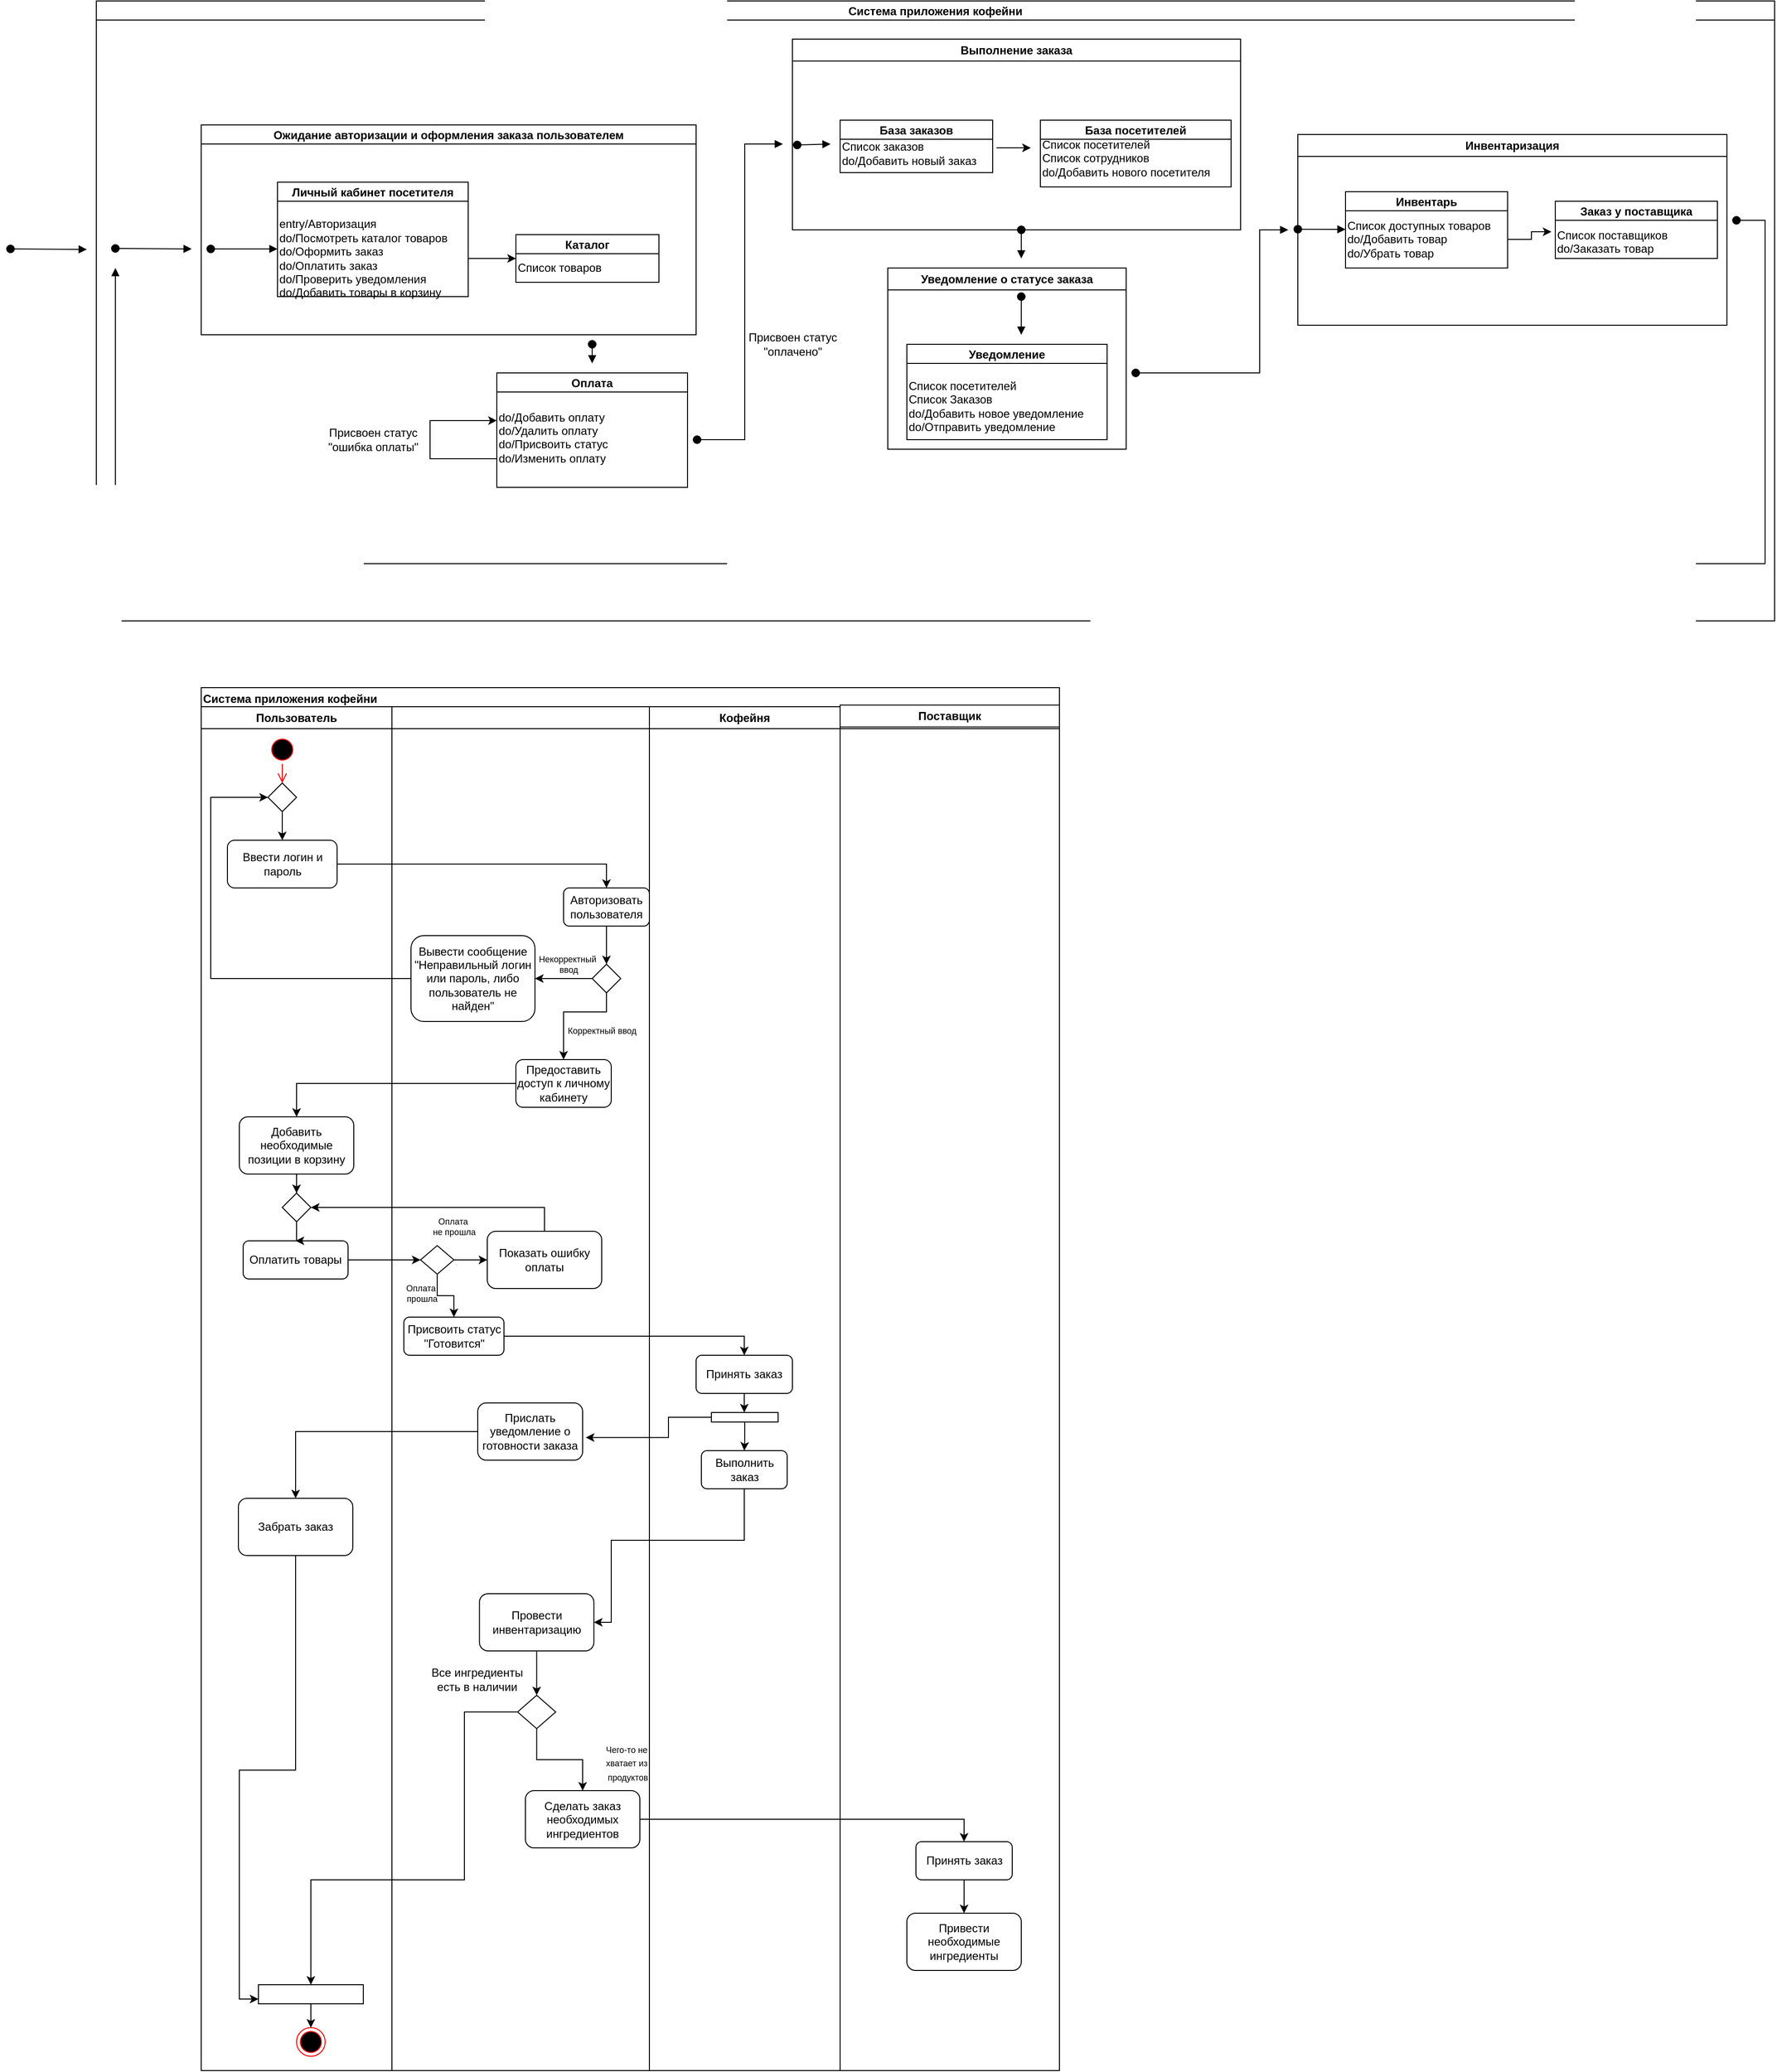 <mxfile version="27.0.8">
  <diagram name="Страница — 1" id="QKt2evX4zZ8mMagah-4s">
    <mxGraphModel dx="1959" dy="914" grid="1" gridSize="10" guides="1" tooltips="1" connect="1" arrows="1" fold="1" page="1" pageScale="1" pageWidth="827" pageHeight="1169" math="0" shadow="0">
      <root>
        <mxCell id="0" />
        <mxCell id="1" parent="0" />
        <mxCell id="VFXdSf9DOxPuRH9jbH5X-15" value="Система приложения кофейни" style="swimlane;startSize=20;horizontal=1;containerType=tree;newEdgeStyle={&quot;edgeStyle&quot;:&quot;elbowEdgeStyle&quot;,&quot;startArrow&quot;:&quot;none&quot;,&quot;endArrow&quot;:&quot;none&quot;};" vertex="1" parent="1">
          <mxGeometry x="150" y="110" width="1760" height="650" as="geometry" />
        </mxCell>
        <mxCell id="VFXdSf9DOxPuRH9jbH5X-16" value="Ожидание авторизации и оформления заказа пользователем" style="swimlane;startSize=20;horizontal=1;containerType=tree;newEdgeStyle={&quot;edgeStyle&quot;:&quot;elbowEdgeStyle&quot;,&quot;startArrow&quot;:&quot;none&quot;,&quot;endArrow&quot;:&quot;none&quot;};" vertex="1" parent="VFXdSf9DOxPuRH9jbH5X-15">
          <mxGeometry x="110" y="130" width="519" height="220" as="geometry" />
        </mxCell>
        <mxCell id="VFXdSf9DOxPuRH9jbH5X-17" value="Личный кабинет посетителя" style="swimlane;startSize=20;horizontal=1;containerType=tree;newEdgeStyle={&quot;edgeStyle&quot;:&quot;elbowEdgeStyle&quot;,&quot;startArrow&quot;:&quot;none&quot;,&quot;endArrow&quot;:&quot;none&quot;};" vertex="1" parent="VFXdSf9DOxPuRH9jbH5X-16">
          <mxGeometry x="80" y="60" width="200" height="120" as="geometry" />
        </mxCell>
        <mxCell id="VFXdSf9DOxPuRH9jbH5X-18" value="" style="html=1;verticalAlign=bottom;startArrow=oval;startFill=1;endArrow=block;startSize=8;curved=0;rounded=0;" edge="1" parent="VFXdSf9DOxPuRH9jbH5X-17">
          <mxGeometry width="60" relative="1" as="geometry">
            <mxPoint x="-70" y="70" as="sourcePoint" />
            <mxPoint y="70" as="targetPoint" />
          </mxGeometry>
        </mxCell>
        <mxCell id="VFXdSf9DOxPuRH9jbH5X-19" value="&lt;div style=&quot;&quot;&gt;&lt;span style=&quot;background-color: transparent; color: light-dark(rgb(0, 0, 0), rgb(255, 255, 255));&quot;&gt;entry/Авторизация&lt;/span&gt;&lt;/div&gt;&lt;div style=&quot;&quot;&gt;&lt;span style=&quot;background-color: transparent; color: light-dark(rgb(0, 0, 0), rgb(255, 255, 255));&quot;&gt;do/Посмотреть каталог товаров&lt;/span&gt;&lt;/div&gt;&lt;div style=&quot;&quot;&gt;&lt;span style=&quot;background-color: transparent; color: light-dark(rgb(0, 0, 0), rgb(255, 255, 255));&quot;&gt;do/Оформить заказ&lt;/span&gt;&lt;/div&gt;&lt;div style=&quot;&quot;&gt;&lt;span style=&quot;background-color: transparent; color: light-dark(rgb(0, 0, 0), rgb(255, 255, 255));&quot;&gt;do/Оплатить заказ&lt;/span&gt;&lt;/div&gt;&lt;div style=&quot;&quot;&gt;&lt;span style=&quot;background-color: transparent; color: light-dark(rgb(0, 0, 0), rgb(255, 255, 255));&quot;&gt;do/Проверить уведомления&lt;/span&gt;&lt;/div&gt;&lt;div&gt;do/Добавить товары в корзину&lt;/div&gt;" style="text;html=1;align=left;verticalAlign=middle;resizable=0;points=[];autosize=1;strokeColor=none;fillColor=none;" vertex="1" parent="VFXdSf9DOxPuRH9jbH5X-17">
          <mxGeometry y="30" width="200" height="100" as="geometry" />
        </mxCell>
        <mxCell id="VFXdSf9DOxPuRH9jbH5X-20" value="Каталог" style="swimlane;startSize=20;horizontal=1;containerType=tree;newEdgeStyle={&quot;edgeStyle&quot;:&quot;elbowEdgeStyle&quot;,&quot;startArrow&quot;:&quot;none&quot;,&quot;endArrow&quot;:&quot;none&quot;};" vertex="1" parent="VFXdSf9DOxPuRH9jbH5X-16">
          <mxGeometry x="330" y="115" width="150" height="50" as="geometry" />
        </mxCell>
        <mxCell id="VFXdSf9DOxPuRH9jbH5X-21" value="&lt;div style=&quot;&quot;&gt;Список товаров&lt;/div&gt;" style="text;html=1;align=left;verticalAlign=middle;resizable=0;points=[];autosize=1;strokeColor=none;fillColor=none;" vertex="1" parent="VFXdSf9DOxPuRH9jbH5X-20">
          <mxGeometry y="20" width="110" height="30" as="geometry" />
        </mxCell>
        <mxCell id="VFXdSf9DOxPuRH9jbH5X-22" style="edgeStyle=orthogonalEdgeStyle;rounded=0;orthogonalLoop=1;jettySize=auto;html=1;entryX=0;entryY=0.5;entryDx=0;entryDy=0;" edge="1" parent="VFXdSf9DOxPuRH9jbH5X-16" source="VFXdSf9DOxPuRH9jbH5X-19" target="VFXdSf9DOxPuRH9jbH5X-20">
          <mxGeometry relative="1" as="geometry" />
        </mxCell>
        <mxCell id="VFXdSf9DOxPuRH9jbH5X-23" value="" style="html=1;verticalAlign=bottom;startArrow=oval;startFill=1;endArrow=block;startSize=8;curved=0;rounded=0;" edge="1" parent="VFXdSf9DOxPuRH9jbH5X-15">
          <mxGeometry width="60" relative="1" as="geometry">
            <mxPoint x="20" y="259.5" as="sourcePoint" />
            <mxPoint x="100" y="260" as="targetPoint" />
          </mxGeometry>
        </mxCell>
        <mxCell id="VFXdSf9DOxPuRH9jbH5X-28" value="" style="html=1;verticalAlign=bottom;startArrow=oval;startFill=1;endArrow=block;startSize=8;curved=0;rounded=0;" edge="1" parent="VFXdSf9DOxPuRH9jbH5X-15">
          <mxGeometry width="60" relative="1" as="geometry">
            <mxPoint x="520" y="360" as="sourcePoint" />
            <mxPoint x="520" y="380" as="targetPoint" />
          </mxGeometry>
        </mxCell>
        <mxCell id="VFXdSf9DOxPuRH9jbH5X-37" value="Инвентаризация" style="swimlane;whiteSpace=wrap;html=1;" vertex="1" parent="VFXdSf9DOxPuRH9jbH5X-15">
          <mxGeometry x="1260" y="140" width="450" height="200" as="geometry" />
        </mxCell>
        <mxCell id="VFXdSf9DOxPuRH9jbH5X-33" value="Инвентарь" style="swimlane;startSize=20;horizontal=1;containerType=tree;newEdgeStyle={&quot;edgeStyle&quot;:&quot;elbowEdgeStyle&quot;,&quot;startArrow&quot;:&quot;none&quot;,&quot;endArrow&quot;:&quot;none&quot;};" vertex="1" parent="VFXdSf9DOxPuRH9jbH5X-37">
          <mxGeometry x="50" y="60" width="170" height="80" as="geometry" />
        </mxCell>
        <mxCell id="VFXdSf9DOxPuRH9jbH5X-34" value="&lt;div style=&quot;&quot;&gt;Список доступных товаров&lt;/div&gt;&lt;div style=&quot;&quot;&gt;do/Добавить товар&lt;/div&gt;&lt;div style=&quot;&quot;&gt;do/Убрать товар&lt;/div&gt;" style="text;html=1;align=left;verticalAlign=middle;resizable=0;points=[];autosize=1;strokeColor=none;fillColor=none;" vertex="1" parent="VFXdSf9DOxPuRH9jbH5X-33">
          <mxGeometry y="20" width="170" height="60" as="geometry" />
        </mxCell>
        <mxCell id="VFXdSf9DOxPuRH9jbH5X-35" value="Заказ у поставщика" style="swimlane;startSize=20;horizontal=1;containerType=tree;newEdgeStyle={&quot;edgeStyle&quot;:&quot;elbowEdgeStyle&quot;,&quot;startArrow&quot;:&quot;none&quot;,&quot;endArrow&quot;:&quot;none&quot;};" vertex="1" parent="VFXdSf9DOxPuRH9jbH5X-37">
          <mxGeometry x="270" y="70" width="170" height="60" as="geometry" />
        </mxCell>
        <mxCell id="VFXdSf9DOxPuRH9jbH5X-36" value="&lt;div style=&quot;&quot;&gt;Список поставщиков&lt;/div&gt;&lt;div style=&quot;&quot;&gt;do/Заказать товар&lt;/div&gt;&lt;div style=&quot;&quot;&gt;&lt;br&gt;&lt;/div&gt;" style="text;html=1;align=left;verticalAlign=middle;resizable=0;points=[];autosize=1;strokeColor=none;fillColor=none;" vertex="1" parent="VFXdSf9DOxPuRH9jbH5X-35">
          <mxGeometry y="20" width="140" height="60" as="geometry" />
        </mxCell>
        <mxCell id="VFXdSf9DOxPuRH9jbH5X-44" value="" style="html=1;verticalAlign=bottom;startArrow=oval;startFill=1;endArrow=block;startSize=8;curved=0;rounded=0;" edge="1" parent="VFXdSf9DOxPuRH9jbH5X-37" source="VFXdSf9DOxPuRH9jbH5X-37">
          <mxGeometry width="60" relative="1" as="geometry">
            <mxPoint x="10" y="99.5" as="sourcePoint" />
            <mxPoint x="50" y="99.5" as="targetPoint" />
          </mxGeometry>
        </mxCell>
        <mxCell id="VFXdSf9DOxPuRH9jbH5X-45" style="edgeStyle=orthogonalEdgeStyle;rounded=0;orthogonalLoop=1;jettySize=auto;html=1;entryX=-0.029;entryY=0.2;entryDx=0;entryDy=0;entryPerimeter=0;" edge="1" parent="VFXdSf9DOxPuRH9jbH5X-37" source="VFXdSf9DOxPuRH9jbH5X-34" target="VFXdSf9DOxPuRH9jbH5X-36">
          <mxGeometry relative="1" as="geometry" />
        </mxCell>
        <mxCell id="VFXdSf9DOxPuRH9jbH5X-43" value="" style="html=1;verticalAlign=bottom;startArrow=oval;startFill=1;endArrow=block;startSize=8;curved=0;rounded=0;" edge="1" parent="VFXdSf9DOxPuRH9jbH5X-15">
          <mxGeometry width="60" relative="1" as="geometry">
            <mxPoint x="970" y="240" as="sourcePoint" />
            <mxPoint x="970" y="270" as="targetPoint" />
          </mxGeometry>
        </mxCell>
        <mxCell id="VFXdSf9DOxPuRH9jbH5X-27" value="Выполнение заказа" style="swimlane;whiteSpace=wrap;html=1;" vertex="1" parent="VFXdSf9DOxPuRH9jbH5X-15">
          <mxGeometry x="730" y="40" width="470" height="200" as="geometry" />
        </mxCell>
        <mxCell id="VFXdSf9DOxPuRH9jbH5X-24" value="База заказов" style="swimlane;startSize=20;horizontal=1;containerType=tree;newEdgeStyle={&quot;edgeStyle&quot;:&quot;elbowEdgeStyle&quot;,&quot;startArrow&quot;:&quot;none&quot;,&quot;endArrow&quot;:&quot;none&quot;};" vertex="1" parent="VFXdSf9DOxPuRH9jbH5X-27">
          <mxGeometry x="50" y="85" width="160" height="55" as="geometry" />
        </mxCell>
        <mxCell id="VFXdSf9DOxPuRH9jbH5X-25" value="&lt;div style=&quot;&quot;&gt;Список заказов&lt;/div&gt;&lt;div style=&quot;&quot;&gt;do/Добавить новый заказ&lt;/div&gt;" style="text;html=1;align=left;verticalAlign=middle;resizable=0;points=[];autosize=1;strokeColor=none;fillColor=none;" vertex="1" parent="VFXdSf9DOxPuRH9jbH5X-24">
          <mxGeometry y="15" width="160" height="40" as="geometry" />
        </mxCell>
        <mxCell id="VFXdSf9DOxPuRH9jbH5X-29" value="" style="html=1;verticalAlign=bottom;startArrow=oval;startFill=1;endArrow=block;startSize=8;curved=0;rounded=0;" edge="1" parent="VFXdSf9DOxPuRH9jbH5X-27">
          <mxGeometry width="60" relative="1" as="geometry">
            <mxPoint x="5" y="111" as="sourcePoint" />
            <mxPoint x="40" y="110" as="targetPoint" />
          </mxGeometry>
        </mxCell>
        <mxCell id="VFXdSf9DOxPuRH9jbH5X-31" value="База посетителей" style="swimlane;startSize=20;horizontal=1;containerType=tree;newEdgeStyle={&quot;edgeStyle&quot;:&quot;elbowEdgeStyle&quot;,&quot;startArrow&quot;:&quot;none&quot;,&quot;endArrow&quot;:&quot;none&quot;};" vertex="1" parent="VFXdSf9DOxPuRH9jbH5X-27">
          <mxGeometry x="260" y="85" width="200" height="70" as="geometry" />
        </mxCell>
        <mxCell id="VFXdSf9DOxPuRH9jbH5X-32" value="&lt;div style=&quot;&quot;&gt;Список посетителей&lt;/div&gt;&lt;div style=&quot;&quot;&gt;Список сотрудников&lt;/div&gt;&lt;div style=&quot;&quot;&gt;do/Добавить нового посетителя&lt;/div&gt;" style="text;html=1;align=left;verticalAlign=middle;resizable=0;points=[];autosize=1;strokeColor=none;fillColor=none;" vertex="1" parent="VFXdSf9DOxPuRH9jbH5X-31">
          <mxGeometry y="10" width="200" height="60" as="geometry" />
        </mxCell>
        <mxCell id="VFXdSf9DOxPuRH9jbH5X-46" value="Уведомление о статусе заказа" style="swimlane;whiteSpace=wrap;html=1;" vertex="1" parent="VFXdSf9DOxPuRH9jbH5X-15">
          <mxGeometry x="830" y="280" width="250" height="190" as="geometry" />
        </mxCell>
        <mxCell id="VFXdSf9DOxPuRH9jbH5X-49" value="" style="html=1;verticalAlign=bottom;startArrow=oval;startFill=1;endArrow=block;startSize=8;curved=0;rounded=0;" edge="1" parent="VFXdSf9DOxPuRH9jbH5X-46">
          <mxGeometry width="60" relative="1" as="geometry">
            <mxPoint x="140" y="30" as="sourcePoint" />
            <mxPoint x="140" y="70" as="targetPoint" />
          </mxGeometry>
        </mxCell>
        <mxCell id="VFXdSf9DOxPuRH9jbH5X-50" value="Уведомление" style="swimlane;startSize=20;horizontal=1;containerType=tree;newEdgeStyle={&quot;edgeStyle&quot;:&quot;elbowEdgeStyle&quot;,&quot;startArrow&quot;:&quot;none&quot;,&quot;endArrow&quot;:&quot;none&quot;};" vertex="1" parent="VFXdSf9DOxPuRH9jbH5X-46">
          <mxGeometry x="20" y="80" width="210" height="100" as="geometry" />
        </mxCell>
        <mxCell id="VFXdSf9DOxPuRH9jbH5X-51" value="&lt;div style=&quot;&quot;&gt;Список посетителей&lt;/div&gt;&lt;div style=&quot;&quot;&gt;Список Заказов&lt;/div&gt;&lt;div style=&quot;&quot;&gt;do/Добавить новое уведомление&lt;/div&gt;&lt;div style=&quot;&quot;&gt;do/Отправить уведомление&lt;/div&gt;" style="text;html=1;align=left;verticalAlign=middle;resizable=0;points=[];autosize=1;strokeColor=none;fillColor=none;" vertex="1" parent="VFXdSf9DOxPuRH9jbH5X-50">
          <mxGeometry y="30" width="210" height="70" as="geometry" />
        </mxCell>
        <mxCell id="lsvjCovd1dEyMKXWD2To-95" value="Оплата" style="swimlane;startSize=20;horizontal=1;containerType=tree;newEdgeStyle={&quot;edgeStyle&quot;:&quot;elbowEdgeStyle&quot;,&quot;startArrow&quot;:&quot;none&quot;,&quot;endArrow&quot;:&quot;none&quot;};" parent="VFXdSf9DOxPuRH9jbH5X-15" vertex="1">
          <mxGeometry x="420" y="390" width="200" height="120" as="geometry" />
        </mxCell>
        <mxCell id="VFXdSf9DOxPuRH9jbH5X-62" style="edgeStyle=orthogonalEdgeStyle;rounded=0;orthogonalLoop=1;jettySize=auto;html=1;entryX=0;entryY=0.222;entryDx=0;entryDy=0;entryPerimeter=0;" edge="1" parent="lsvjCovd1dEyMKXWD2To-95" source="lsvjCovd1dEyMKXWD2To-97" target="lsvjCovd1dEyMKXWD2To-97">
          <mxGeometry relative="1" as="geometry">
            <mxPoint x="-70" y="50" as="targetPoint" />
            <Array as="points">
              <mxPoint x="-70" y="90" />
              <mxPoint x="-70" y="50" />
            </Array>
          </mxGeometry>
        </mxCell>
        <mxCell id="lsvjCovd1dEyMKXWD2To-97" value="&lt;div style=&quot;&quot;&gt;&lt;span style=&quot;background-color: transparent; color: light-dark(rgb(0, 0, 0), rgb(255, 255, 255));&quot;&gt;do/Добавить оплату&lt;/span&gt;&lt;/div&gt;&lt;div style=&quot;&quot;&gt;&lt;span style=&quot;background-color: transparent; color: light-dark(rgb(0, 0, 0), rgb(255, 255, 255));&quot;&gt;do/Удалить оплату&lt;/span&gt;&lt;/div&gt;&lt;div style=&quot;&quot;&gt;&lt;span style=&quot;background-color: transparent; color: light-dark(rgb(0, 0, 0), rgb(255, 255, 255));&quot;&gt;do/Присвоить статус&lt;/span&gt;&lt;/div&gt;&lt;div style=&quot;&quot;&gt;&lt;span style=&quot;background-color: transparent; color: light-dark(rgb(0, 0, 0), rgb(255, 255, 255));&quot;&gt;do/Изменить оплату&lt;/span&gt;&lt;/div&gt;&lt;div&gt;&lt;br&gt;&lt;/div&gt;" style="text;html=1;align=left;verticalAlign=middle;resizable=0;points=[];autosize=1;strokeColor=none;fillColor=none;" parent="lsvjCovd1dEyMKXWD2To-95" vertex="1">
          <mxGeometry y="30" width="140" height="90" as="geometry" />
        </mxCell>
        <mxCell id="VFXdSf9DOxPuRH9jbH5X-53" value="" style="html=1;verticalAlign=bottom;startArrow=oval;startFill=1;endArrow=block;startSize=8;curved=0;rounded=0;" edge="1" parent="VFXdSf9DOxPuRH9jbH5X-15">
          <mxGeometry width="60" relative="1" as="geometry">
            <mxPoint x="1090" y="390" as="sourcePoint" />
            <mxPoint x="1250" y="240" as="targetPoint" />
            <Array as="points">
              <mxPoint x="1220" y="390" />
              <mxPoint x="1220" y="240" />
            </Array>
          </mxGeometry>
        </mxCell>
        <mxCell id="VFXdSf9DOxPuRH9jbH5X-59" value="Присвоен статус &lt;br&gt;&quot;оплачено&quot;" style="text;html=1;align=center;verticalAlign=middle;resizable=0;points=[];autosize=1;strokeColor=none;fillColor=none;" vertex="1" parent="VFXdSf9DOxPuRH9jbH5X-15">
          <mxGeometry x="670" y="340" width="120" height="40" as="geometry" />
        </mxCell>
        <mxCell id="VFXdSf9DOxPuRH9jbH5X-61" value="Присвоен статус&lt;br&gt;&quot;ошибка оплаты&quot;" style="text;html=1;align=center;verticalAlign=middle;resizable=0;points=[];autosize=1;strokeColor=none;fillColor=none;" vertex="1" parent="VFXdSf9DOxPuRH9jbH5X-15">
          <mxGeometry x="230" y="440" width="120" height="40" as="geometry" />
        </mxCell>
        <mxCell id="VFXdSf9DOxPuRH9jbH5X-26" value="" style="html=1;verticalAlign=bottom;startArrow=oval;startFill=1;endArrow=block;startSize=8;curved=0;rounded=0;" edge="1" parent="1">
          <mxGeometry width="60" relative="1" as="geometry">
            <mxPoint x="60" y="370" as="sourcePoint" />
            <mxPoint x="140" y="370.5" as="targetPoint" />
          </mxGeometry>
        </mxCell>
        <mxCell id="VFXdSf9DOxPuRH9jbH5X-30" value="" style="endArrow=classic;html=1;rounded=0;exitX=1.025;exitY=0.35;exitDx=0;exitDy=0;exitPerimeter=0;" edge="1" parent="1" source="VFXdSf9DOxPuRH9jbH5X-25">
          <mxGeometry width="50" height="50" relative="1" as="geometry">
            <mxPoint x="1000" y="600" as="sourcePoint" />
            <mxPoint x="1130" y="264" as="targetPoint" />
          </mxGeometry>
        </mxCell>
        <mxCell id="VFXdSf9DOxPuRH9jbH5X-57" value="" style="html=1;verticalAlign=bottom;startArrow=oval;startFill=1;endArrow=block;startSize=8;curved=0;rounded=0;" edge="1" parent="1">
          <mxGeometry width="60" relative="1" as="geometry">
            <mxPoint x="1870" y="340" as="sourcePoint" />
            <mxPoint x="170" y="390" as="targetPoint" />
            <Array as="points">
              <mxPoint x="1900" y="340" />
              <mxPoint x="1900" y="700" />
              <mxPoint x="1710" y="700" />
              <mxPoint x="1330" y="700" />
              <mxPoint x="960" y="700" />
              <mxPoint x="570" y="700" />
              <mxPoint x="170" y="700" />
            </Array>
          </mxGeometry>
        </mxCell>
        <mxCell id="VFXdSf9DOxPuRH9jbH5X-58" value="" style="html=1;verticalAlign=bottom;startArrow=oval;startFill=1;endArrow=block;startSize=8;curved=0;rounded=0;" edge="1" parent="1">
          <mxGeometry width="60" relative="1" as="geometry">
            <mxPoint x="780" y="570" as="sourcePoint" />
            <mxPoint x="870" y="260" as="targetPoint" />
            <Array as="points">
              <mxPoint x="830" y="570" />
              <mxPoint x="830" y="260" />
              <mxPoint x="850" y="260" />
            </Array>
          </mxGeometry>
        </mxCell>
        <mxCell id="VFXdSf9DOxPuRH9jbH5X-66" value="Система приложения кофейни" style="swimlane;whiteSpace=wrap;html=1;align=left;" vertex="1" parent="1">
          <mxGeometry x="260" y="830" width="900" height="1450" as="geometry" />
        </mxCell>
        <mxCell id="VFXdSf9DOxPuRH9jbH5X-67" value="Пользователь" style="swimlane;whiteSpace=wrap;html=1;" vertex="1" parent="VFXdSf9DOxPuRH9jbH5X-66">
          <mxGeometry y="20" width="200" height="1430" as="geometry" />
        </mxCell>
        <mxCell id="VFXdSf9DOxPuRH9jbH5X-63" value="" style="ellipse;html=1;shape=startState;fillColor=#000000;strokeColor=#ff0000;" vertex="1" parent="VFXdSf9DOxPuRH9jbH5X-67">
          <mxGeometry x="70" y="30" width="30" height="30" as="geometry" />
        </mxCell>
        <mxCell id="VFXdSf9DOxPuRH9jbH5X-64" value="" style="edgeStyle=orthogonalEdgeStyle;html=1;verticalAlign=bottom;endArrow=open;endSize=8;strokeColor=#ff0000;rounded=0;" edge="1" source="VFXdSf9DOxPuRH9jbH5X-63" parent="VFXdSf9DOxPuRH9jbH5X-67">
          <mxGeometry relative="1" as="geometry">
            <mxPoint x="85" y="80" as="targetPoint" />
          </mxGeometry>
        </mxCell>
        <mxCell id="VFXdSf9DOxPuRH9jbH5X-70" value="Ввести логин и пароль" style="rounded=1;whiteSpace=wrap;html=1;" vertex="1" parent="VFXdSf9DOxPuRH9jbH5X-67">
          <mxGeometry x="27.5" y="140" width="115" height="50" as="geometry" />
        </mxCell>
        <mxCell id="VFXdSf9DOxPuRH9jbH5X-86" value="" style="edgeStyle=orthogonalEdgeStyle;rounded=0;orthogonalLoop=1;jettySize=auto;html=1;" edge="1" parent="VFXdSf9DOxPuRH9jbH5X-67" source="VFXdSf9DOxPuRH9jbH5X-73" target="VFXdSf9DOxPuRH9jbH5X-70">
          <mxGeometry relative="1" as="geometry" />
        </mxCell>
        <mxCell id="VFXdSf9DOxPuRH9jbH5X-73" value="" style="rhombus;whiteSpace=wrap;html=1;" vertex="1" parent="VFXdSf9DOxPuRH9jbH5X-67">
          <mxGeometry x="70" y="80" width="30" height="30" as="geometry" />
        </mxCell>
        <mxCell id="VFXdSf9DOxPuRH9jbH5X-96" value="" style="edgeStyle=orthogonalEdgeStyle;rounded=0;orthogonalLoop=1;jettySize=auto;html=1;" edge="1" parent="VFXdSf9DOxPuRH9jbH5X-67" source="VFXdSf9DOxPuRH9jbH5X-92" target="VFXdSf9DOxPuRH9jbH5X-95">
          <mxGeometry relative="1" as="geometry" />
        </mxCell>
        <mxCell id="VFXdSf9DOxPuRH9jbH5X-92" value="Добавить необходимые позиции в корзину" style="rounded=1;whiteSpace=wrap;html=1;" vertex="1" parent="VFXdSf9DOxPuRH9jbH5X-67">
          <mxGeometry x="40" y="430" width="120" height="60" as="geometry" />
        </mxCell>
        <mxCell id="VFXdSf9DOxPuRH9jbH5X-94" value="Оплатить товары" style="rounded=1;whiteSpace=wrap;html=1;" vertex="1" parent="VFXdSf9DOxPuRH9jbH5X-67">
          <mxGeometry x="44" y="560" width="110" height="40" as="geometry" />
        </mxCell>
        <mxCell id="VFXdSf9DOxPuRH9jbH5X-97" value="" style="edgeStyle=orthogonalEdgeStyle;rounded=0;orthogonalLoop=1;jettySize=auto;html=1;" edge="1" parent="VFXdSf9DOxPuRH9jbH5X-67" source="VFXdSf9DOxPuRH9jbH5X-95" target="VFXdSf9DOxPuRH9jbH5X-94">
          <mxGeometry relative="1" as="geometry" />
        </mxCell>
        <mxCell id="VFXdSf9DOxPuRH9jbH5X-95" value="" style="rhombus;whiteSpace=wrap;html=1;" vertex="1" parent="VFXdSf9DOxPuRH9jbH5X-67">
          <mxGeometry x="85" y="510" width="30" height="30" as="geometry" />
        </mxCell>
        <mxCell id="VFXdSf9DOxPuRH9jbH5X-138" value="Забрать заказ" style="rounded=1;whiteSpace=wrap;html=1;" vertex="1" parent="VFXdSf9DOxPuRH9jbH5X-67">
          <mxGeometry x="39" y="830" width="120" height="60" as="geometry" />
        </mxCell>
        <mxCell id="VFXdSf9DOxPuRH9jbH5X-140" value="" style="ellipse;html=1;shape=endState;fillColor=#000000;strokeColor=#ff0000;" vertex="1" parent="VFXdSf9DOxPuRH9jbH5X-67">
          <mxGeometry x="100" y="1385" width="30" height="30" as="geometry" />
        </mxCell>
        <mxCell id="VFXdSf9DOxPuRH9jbH5X-143" value="" style="edgeStyle=orthogonalEdgeStyle;rounded=0;orthogonalLoop=1;jettySize=auto;html=1;" edge="1" parent="VFXdSf9DOxPuRH9jbH5X-67" source="VFXdSf9DOxPuRH9jbH5X-141" target="VFXdSf9DOxPuRH9jbH5X-140">
          <mxGeometry relative="1" as="geometry" />
        </mxCell>
        <mxCell id="VFXdSf9DOxPuRH9jbH5X-141" value="" style="rounded=0;whiteSpace=wrap;html=1;" vertex="1" parent="VFXdSf9DOxPuRH9jbH5X-67">
          <mxGeometry x="60" y="1340" width="110" height="20" as="geometry" />
        </mxCell>
        <mxCell id="VFXdSf9DOxPuRH9jbH5X-142" style="edgeStyle=orthogonalEdgeStyle;rounded=0;orthogonalLoop=1;jettySize=auto;html=1;entryX=0;entryY=0.75;entryDx=0;entryDy=0;" edge="1" parent="VFXdSf9DOxPuRH9jbH5X-67" source="VFXdSf9DOxPuRH9jbH5X-138" target="VFXdSf9DOxPuRH9jbH5X-141">
          <mxGeometry relative="1" as="geometry" />
        </mxCell>
        <mxCell id="VFXdSf9DOxPuRH9jbH5X-68" value="Приложение" style="swimlane;whiteSpace=wrap;html=1;" vertex="1" parent="VFXdSf9DOxPuRH9jbH5X-66">
          <mxGeometry x="200" y="20" width="700" height="1430" as="geometry" />
        </mxCell>
        <mxCell id="VFXdSf9DOxPuRH9jbH5X-84" value="" style="edgeStyle=orthogonalEdgeStyle;rounded=0;orthogonalLoop=1;jettySize=auto;html=1;exitX=0.5;exitY=1;exitDx=0;exitDy=0;" edge="1" parent="VFXdSf9DOxPuRH9jbH5X-68" source="VFXdSf9DOxPuRH9jbH5X-71" target="VFXdSf9DOxPuRH9jbH5X-83">
          <mxGeometry relative="1" as="geometry">
            <mxPoint x="225.048" y="240" as="sourcePoint" />
          </mxGeometry>
        </mxCell>
        <mxCell id="VFXdSf9DOxPuRH9jbH5X-71" value="Авторизовать пользователя" style="rounded=1;whiteSpace=wrap;html=1;" vertex="1" parent="VFXdSf9DOxPuRH9jbH5X-68">
          <mxGeometry x="180" y="190" width="90" height="40" as="geometry" />
        </mxCell>
        <mxCell id="VFXdSf9DOxPuRH9jbH5X-77" value="Вывести сообщение &quot;Неправильный логин или пароль, либо пользователь не найден&quot;" style="rounded=1;whiteSpace=wrap;html=1;" vertex="1" parent="VFXdSf9DOxPuRH9jbH5X-68">
          <mxGeometry x="20" y="240" width="130" height="90" as="geometry" />
        </mxCell>
        <mxCell id="VFXdSf9DOxPuRH9jbH5X-81" value="Некорректный&amp;nbsp;&lt;div&gt;ввод&lt;/div&gt;" style="text;html=1;align=center;verticalAlign=middle;resizable=0;points=[];autosize=1;strokeColor=none;fillColor=none;fontSize=9;" vertex="1" parent="VFXdSf9DOxPuRH9jbH5X-68">
          <mxGeometry x="140" y="250" width="90" height="40" as="geometry" />
        </mxCell>
        <mxCell id="VFXdSf9DOxPuRH9jbH5X-85" value="" style="edgeStyle=orthogonalEdgeStyle;rounded=0;orthogonalLoop=1;jettySize=auto;html=1;" edge="1" parent="VFXdSf9DOxPuRH9jbH5X-68" source="VFXdSf9DOxPuRH9jbH5X-83" target="VFXdSf9DOxPuRH9jbH5X-77">
          <mxGeometry relative="1" as="geometry" />
        </mxCell>
        <mxCell id="VFXdSf9DOxPuRH9jbH5X-91" style="edgeStyle=orthogonalEdgeStyle;rounded=0;orthogonalLoop=1;jettySize=auto;html=1;entryX=0.5;entryY=0;entryDx=0;entryDy=0;" edge="1" parent="VFXdSf9DOxPuRH9jbH5X-68" source="VFXdSf9DOxPuRH9jbH5X-83" target="VFXdSf9DOxPuRH9jbH5X-90">
          <mxGeometry relative="1" as="geometry">
            <Array as="points">
              <mxPoint x="225" y="320" />
              <mxPoint x="180" y="320" />
            </Array>
          </mxGeometry>
        </mxCell>
        <mxCell id="VFXdSf9DOxPuRH9jbH5X-83" value="" style="rhombus;whiteSpace=wrap;html=1;" vertex="1" parent="VFXdSf9DOxPuRH9jbH5X-68">
          <mxGeometry x="210" y="270" width="30" height="30" as="geometry" />
        </mxCell>
        <mxCell id="VFXdSf9DOxPuRH9jbH5X-80" value="Корректный ввод" style="text;html=1;align=center;verticalAlign=middle;resizable=0;points=[];autosize=1;strokeColor=none;fillColor=none;fontSize=9;" vertex="1" parent="VFXdSf9DOxPuRH9jbH5X-68">
          <mxGeometry x="170" y="330" width="100" height="20" as="geometry" />
        </mxCell>
        <mxCell id="VFXdSf9DOxPuRH9jbH5X-90" value="Предоставить доступ к личному кабинету" style="rounded=1;whiteSpace=wrap;html=1;" vertex="1" parent="VFXdSf9DOxPuRH9jbH5X-68">
          <mxGeometry x="130" y="370" width="100" height="50" as="geometry" />
        </mxCell>
        <mxCell id="VFXdSf9DOxPuRH9jbH5X-98" value="Показать ошибку оплаты" style="rounded=1;whiteSpace=wrap;html=1;" vertex="1" parent="VFXdSf9DOxPuRH9jbH5X-68">
          <mxGeometry x="100" y="550" width="120" height="60" as="geometry" />
        </mxCell>
        <mxCell id="VFXdSf9DOxPuRH9jbH5X-101" value="" style="edgeStyle=orthogonalEdgeStyle;rounded=0;orthogonalLoop=1;jettySize=auto;html=1;" edge="1" parent="VFXdSf9DOxPuRH9jbH5X-68" source="VFXdSf9DOxPuRH9jbH5X-99" target="VFXdSf9DOxPuRH9jbH5X-98">
          <mxGeometry relative="1" as="geometry" />
        </mxCell>
        <mxCell id="VFXdSf9DOxPuRH9jbH5X-105" style="edgeStyle=orthogonalEdgeStyle;rounded=0;orthogonalLoop=1;jettySize=auto;html=1;" edge="1" parent="VFXdSf9DOxPuRH9jbH5X-68" source="VFXdSf9DOxPuRH9jbH5X-99" target="VFXdSf9DOxPuRH9jbH5X-104">
          <mxGeometry relative="1" as="geometry" />
        </mxCell>
        <mxCell id="VFXdSf9DOxPuRH9jbH5X-99" value="" style="rhombus;whiteSpace=wrap;html=1;" vertex="1" parent="VFXdSf9DOxPuRH9jbH5X-68">
          <mxGeometry x="30" y="565" width="35" height="30" as="geometry" />
        </mxCell>
        <mxCell id="VFXdSf9DOxPuRH9jbH5X-102" value="Оплата&amp;nbsp;&lt;div&gt;не прошла&lt;/div&gt;" style="text;html=1;align=center;verticalAlign=middle;resizable=0;points=[];autosize=1;strokeColor=none;fillColor=none;fontSize=9;" vertex="1" parent="VFXdSf9DOxPuRH9jbH5X-68">
          <mxGeometry x="30" y="525" width="70" height="40" as="geometry" />
        </mxCell>
        <mxCell id="VFXdSf9DOxPuRH9jbH5X-104" value="Присвоить статус&lt;br&gt;&quot;Готовится&quot;" style="rounded=1;whiteSpace=wrap;html=1;" vertex="1" parent="VFXdSf9DOxPuRH9jbH5X-68">
          <mxGeometry x="12.5" y="640" width="105" height="40" as="geometry" />
        </mxCell>
        <mxCell id="VFXdSf9DOxPuRH9jbH5X-106" value="Оплата&lt;div&gt;&lt;span style=&quot;background-color: transparent; color: light-dark(rgb(0, 0, 0), rgb(255, 255, 255));&quot;&gt;&amp;nbsp;прошла&lt;/span&gt;&lt;/div&gt;" style="text;html=1;align=center;verticalAlign=middle;resizable=0;points=[];autosize=1;strokeColor=none;fillColor=none;fontSize=9;" vertex="1" parent="VFXdSf9DOxPuRH9jbH5X-68">
          <mxGeometry y="595" width="60" height="40" as="geometry" />
        </mxCell>
        <mxCell id="VFXdSf9DOxPuRH9jbH5X-109" value="Прислать уведомление о готовности заказа" style="rounded=1;whiteSpace=wrap;html=1;" vertex="1" parent="VFXdSf9DOxPuRH9jbH5X-68">
          <mxGeometry x="90" y="730" width="110" height="60" as="geometry" />
        </mxCell>
        <mxCell id="VFXdSf9DOxPuRH9jbH5X-121" value="Поставщик" style="swimlane;whiteSpace=wrap;html=1;" vertex="1" parent="VFXdSf9DOxPuRH9jbH5X-68">
          <mxGeometry x="470" y="-1.75" width="230" height="1431.75" as="geometry" />
        </mxCell>
        <mxCell id="VFXdSf9DOxPuRH9jbH5X-133" value="Привести необходимые ингредиенты" style="rounded=1;whiteSpace=wrap;html=1;" vertex="1" parent="VFXdSf9DOxPuRH9jbH5X-121">
          <mxGeometry x="70" y="1266.75" width="120" height="60" as="geometry" />
        </mxCell>
        <mxCell id="VFXdSf9DOxPuRH9jbH5X-144" value="" style="edgeStyle=orthogonalEdgeStyle;rounded=0;orthogonalLoop=1;jettySize=auto;html=1;" edge="1" parent="VFXdSf9DOxPuRH9jbH5X-121" source="VFXdSf9DOxPuRH9jbH5X-123" target="VFXdSf9DOxPuRH9jbH5X-133">
          <mxGeometry relative="1" as="geometry" />
        </mxCell>
        <mxCell id="VFXdSf9DOxPuRH9jbH5X-123" value="Принять заказ" style="rounded=1;whiteSpace=wrap;html=1;" vertex="1" parent="VFXdSf9DOxPuRH9jbH5X-121">
          <mxGeometry x="79.5" y="1191.75" width="101" height="40" as="geometry" />
        </mxCell>
        <mxCell id="VFXdSf9DOxPuRH9jbH5X-137" value="Все ингредиенты &lt;br&gt;есть в наличии" style="text;html=1;align=center;verticalAlign=middle;resizable=0;points=[];autosize=1;strokeColor=none;fillColor=none;" vertex="1" parent="VFXdSf9DOxPuRH9jbH5X-68">
          <mxGeometry x="28.5" y="1000" width="120" height="40" as="geometry" />
        </mxCell>
        <mxCell id="VFXdSf9DOxPuRH9jbH5X-128" value="" style="edgeStyle=orthogonalEdgeStyle;rounded=0;orthogonalLoop=1;jettySize=auto;html=1;" edge="1" parent="VFXdSf9DOxPuRH9jbH5X-68" source="VFXdSf9DOxPuRH9jbH5X-119" target="VFXdSf9DOxPuRH9jbH5X-127">
          <mxGeometry relative="1" as="geometry" />
        </mxCell>
        <mxCell id="VFXdSf9DOxPuRH9jbH5X-119" value="Провести инвентаризацию" style="rounded=1;whiteSpace=wrap;html=1;" vertex="1" parent="VFXdSf9DOxPuRH9jbH5X-68">
          <mxGeometry x="91.79" y="930" width="120" height="60" as="geometry" />
        </mxCell>
        <mxCell id="VFXdSf9DOxPuRH9jbH5X-131" value="" style="edgeStyle=orthogonalEdgeStyle;rounded=0;orthogonalLoop=1;jettySize=auto;html=1;" edge="1" parent="VFXdSf9DOxPuRH9jbH5X-68" source="VFXdSf9DOxPuRH9jbH5X-127" target="VFXdSf9DOxPuRH9jbH5X-130">
          <mxGeometry relative="1" as="geometry" />
        </mxCell>
        <mxCell id="VFXdSf9DOxPuRH9jbH5X-127" value="" style="rhombus;whiteSpace=wrap;html=1;" vertex="1" parent="VFXdSf9DOxPuRH9jbH5X-68">
          <mxGeometry x="131.79" y="1036.5" width="40" height="35" as="geometry" />
        </mxCell>
        <mxCell id="VFXdSf9DOxPuRH9jbH5X-130" value="Сделать заказ необходимых ингредиентов" style="rounded=1;whiteSpace=wrap;html=1;" vertex="1" parent="VFXdSf9DOxPuRH9jbH5X-68">
          <mxGeometry x="140" y="1136.5" width="120" height="60" as="geometry" />
        </mxCell>
        <mxCell id="VFXdSf9DOxPuRH9jbH5X-134" value="&lt;font style=&quot;font-size: 9px;&quot;&gt;Чего-то не&amp;nbsp;&lt;/font&gt;&lt;div&gt;&lt;font style=&quot;font-size: 9px;&quot;&gt;хватает из&amp;nbsp;&lt;/font&gt;&lt;/div&gt;&lt;div&gt;&lt;font style=&quot;font-size: 9px;&quot;&gt;продуктов&lt;/font&gt;&lt;/div&gt;" style="text;html=1;align=center;verticalAlign=middle;resizable=0;points=[];autosize=1;strokeColor=none;fillColor=none;" vertex="1" parent="VFXdSf9DOxPuRH9jbH5X-68">
          <mxGeometry x="211.79" y="1076.5" width="70" height="60" as="geometry" />
        </mxCell>
        <mxCell id="VFXdSf9DOxPuRH9jbH5X-132" style="edgeStyle=orthogonalEdgeStyle;rounded=0;orthogonalLoop=1;jettySize=auto;html=1;entryX=0.5;entryY=0;entryDx=0;entryDy=0;" edge="1" parent="VFXdSf9DOxPuRH9jbH5X-68" source="VFXdSf9DOxPuRH9jbH5X-130" target="VFXdSf9DOxPuRH9jbH5X-123">
          <mxGeometry relative="1" as="geometry" />
        </mxCell>
        <mxCell id="VFXdSf9DOxPuRH9jbH5X-69" value="Кофейня" style="swimlane;whiteSpace=wrap;html=1;" vertex="1" parent="VFXdSf9DOxPuRH9jbH5X-66">
          <mxGeometry x="470" y="20" width="200" height="1430" as="geometry" />
        </mxCell>
        <mxCell id="VFXdSf9DOxPuRH9jbH5X-115" style="edgeStyle=orthogonalEdgeStyle;rounded=0;orthogonalLoop=1;jettySize=auto;html=1;entryX=0.5;entryY=0;entryDx=0;entryDy=0;" edge="1" parent="VFXdSf9DOxPuRH9jbH5X-69" source="VFXdSf9DOxPuRH9jbH5X-107" target="VFXdSf9DOxPuRH9jbH5X-113">
          <mxGeometry relative="1" as="geometry" />
        </mxCell>
        <mxCell id="VFXdSf9DOxPuRH9jbH5X-107" value="Принять заказ" style="rounded=1;whiteSpace=wrap;html=1;" vertex="1" parent="VFXdSf9DOxPuRH9jbH5X-69">
          <mxGeometry x="49" y="680" width="101" height="40" as="geometry" />
        </mxCell>
        <mxCell id="VFXdSf9DOxPuRH9jbH5X-118" value="" style="edgeStyle=orthogonalEdgeStyle;rounded=0;orthogonalLoop=1;jettySize=auto;html=1;" edge="1" parent="VFXdSf9DOxPuRH9jbH5X-69" source="VFXdSf9DOxPuRH9jbH5X-113" target="VFXdSf9DOxPuRH9jbH5X-117">
          <mxGeometry relative="1" as="geometry" />
        </mxCell>
        <mxCell id="VFXdSf9DOxPuRH9jbH5X-113" value="" style="rounded=0;whiteSpace=wrap;html=1;" vertex="1" parent="VFXdSf9DOxPuRH9jbH5X-69">
          <mxGeometry x="65" y="740" width="70" height="10" as="geometry" />
        </mxCell>
        <mxCell id="VFXdSf9DOxPuRH9jbH5X-117" value="Выполнить заказ" style="rounded=1;whiteSpace=wrap;html=1;" vertex="1" parent="VFXdSf9DOxPuRH9jbH5X-69">
          <mxGeometry x="54.5" y="780" width="90" height="40" as="geometry" />
        </mxCell>
        <mxCell id="VFXdSf9DOxPuRH9jbH5X-87" style="edgeStyle=orthogonalEdgeStyle;rounded=0;orthogonalLoop=1;jettySize=auto;html=1;entryX=0.5;entryY=0;entryDx=0;entryDy=0;" edge="1" parent="VFXdSf9DOxPuRH9jbH5X-66" source="VFXdSf9DOxPuRH9jbH5X-70" target="VFXdSf9DOxPuRH9jbH5X-71">
          <mxGeometry relative="1" as="geometry" />
        </mxCell>
        <mxCell id="VFXdSf9DOxPuRH9jbH5X-89" style="edgeStyle=orthogonalEdgeStyle;rounded=0;orthogonalLoop=1;jettySize=auto;html=1;entryX=0;entryY=0.5;entryDx=0;entryDy=0;" edge="1" parent="VFXdSf9DOxPuRH9jbH5X-66" source="VFXdSf9DOxPuRH9jbH5X-77" target="VFXdSf9DOxPuRH9jbH5X-73">
          <mxGeometry relative="1" as="geometry">
            <Array as="points">
              <mxPoint x="10" y="305" />
              <mxPoint x="10" y="115" />
            </Array>
          </mxGeometry>
        </mxCell>
        <mxCell id="VFXdSf9DOxPuRH9jbH5X-93" style="edgeStyle=orthogonalEdgeStyle;rounded=0;orthogonalLoop=1;jettySize=auto;html=1;entryX=0.5;entryY=0;entryDx=0;entryDy=0;" edge="1" parent="VFXdSf9DOxPuRH9jbH5X-66" source="VFXdSf9DOxPuRH9jbH5X-90" target="VFXdSf9DOxPuRH9jbH5X-92">
          <mxGeometry relative="1" as="geometry" />
        </mxCell>
        <mxCell id="VFXdSf9DOxPuRH9jbH5X-100" value="" style="edgeStyle=orthogonalEdgeStyle;rounded=0;orthogonalLoop=1;jettySize=auto;html=1;" edge="1" parent="VFXdSf9DOxPuRH9jbH5X-66" source="VFXdSf9DOxPuRH9jbH5X-94" target="VFXdSf9DOxPuRH9jbH5X-99">
          <mxGeometry relative="1" as="geometry" />
        </mxCell>
        <mxCell id="VFXdSf9DOxPuRH9jbH5X-103" style="edgeStyle=orthogonalEdgeStyle;rounded=0;orthogonalLoop=1;jettySize=auto;html=1;entryX=1;entryY=0.5;entryDx=0;entryDy=0;" edge="1" parent="VFXdSf9DOxPuRH9jbH5X-66" source="VFXdSf9DOxPuRH9jbH5X-98" target="VFXdSf9DOxPuRH9jbH5X-95">
          <mxGeometry relative="1" as="geometry">
            <Array as="points">
              <mxPoint x="360" y="545" />
            </Array>
          </mxGeometry>
        </mxCell>
        <mxCell id="VFXdSf9DOxPuRH9jbH5X-108" style="edgeStyle=orthogonalEdgeStyle;rounded=0;orthogonalLoop=1;jettySize=auto;html=1;entryX=0.5;entryY=0;entryDx=0;entryDy=0;" edge="1" parent="VFXdSf9DOxPuRH9jbH5X-66" source="VFXdSf9DOxPuRH9jbH5X-104" target="VFXdSf9DOxPuRH9jbH5X-107">
          <mxGeometry relative="1" as="geometry" />
        </mxCell>
        <mxCell id="VFXdSf9DOxPuRH9jbH5X-116" style="edgeStyle=orthogonalEdgeStyle;rounded=0;orthogonalLoop=1;jettySize=auto;html=1;entryX=1.03;entryY=0.604;entryDx=0;entryDy=0;entryPerimeter=0;" edge="1" parent="VFXdSf9DOxPuRH9jbH5X-66" source="VFXdSf9DOxPuRH9jbH5X-113" target="VFXdSf9DOxPuRH9jbH5X-109">
          <mxGeometry relative="1" as="geometry">
            <Array as="points">
              <mxPoint x="490" y="765" />
              <mxPoint x="490" y="786" />
            </Array>
          </mxGeometry>
        </mxCell>
        <mxCell id="VFXdSf9DOxPuRH9jbH5X-120" style="edgeStyle=orthogonalEdgeStyle;rounded=0;orthogonalLoop=1;jettySize=auto;html=1;entryX=1;entryY=0.5;entryDx=0;entryDy=0;" edge="1" parent="VFXdSf9DOxPuRH9jbH5X-66" source="VFXdSf9DOxPuRH9jbH5X-117" target="VFXdSf9DOxPuRH9jbH5X-119">
          <mxGeometry relative="1" as="geometry">
            <Array as="points">
              <mxPoint x="570" y="894" />
              <mxPoint x="430" y="894" />
              <mxPoint x="430" y="980" />
            </Array>
          </mxGeometry>
        </mxCell>
        <mxCell id="VFXdSf9DOxPuRH9jbH5X-139" style="edgeStyle=orthogonalEdgeStyle;rounded=0;orthogonalLoop=1;jettySize=auto;html=1;entryX=0.5;entryY=0;entryDx=0;entryDy=0;" edge="1" parent="VFXdSf9DOxPuRH9jbH5X-66" source="VFXdSf9DOxPuRH9jbH5X-109" target="VFXdSf9DOxPuRH9jbH5X-138">
          <mxGeometry relative="1" as="geometry" />
        </mxCell>
        <mxCell id="VFXdSf9DOxPuRH9jbH5X-136" style="edgeStyle=orthogonalEdgeStyle;rounded=0;orthogonalLoop=1;jettySize=auto;html=1;entryX=0.5;entryY=0;entryDx=0;entryDy=0;" edge="1" parent="VFXdSf9DOxPuRH9jbH5X-66" source="VFXdSf9DOxPuRH9jbH5X-127" target="VFXdSf9DOxPuRH9jbH5X-141">
          <mxGeometry relative="1" as="geometry">
            <mxPoint x="276.01" y="1157.4" as="targetPoint" />
            <Array as="points">
              <mxPoint x="276" y="1074" />
              <mxPoint x="276" y="1250" />
              <mxPoint x="115" y="1250" />
            </Array>
          </mxGeometry>
        </mxCell>
      </root>
    </mxGraphModel>
  </diagram>
</mxfile>
